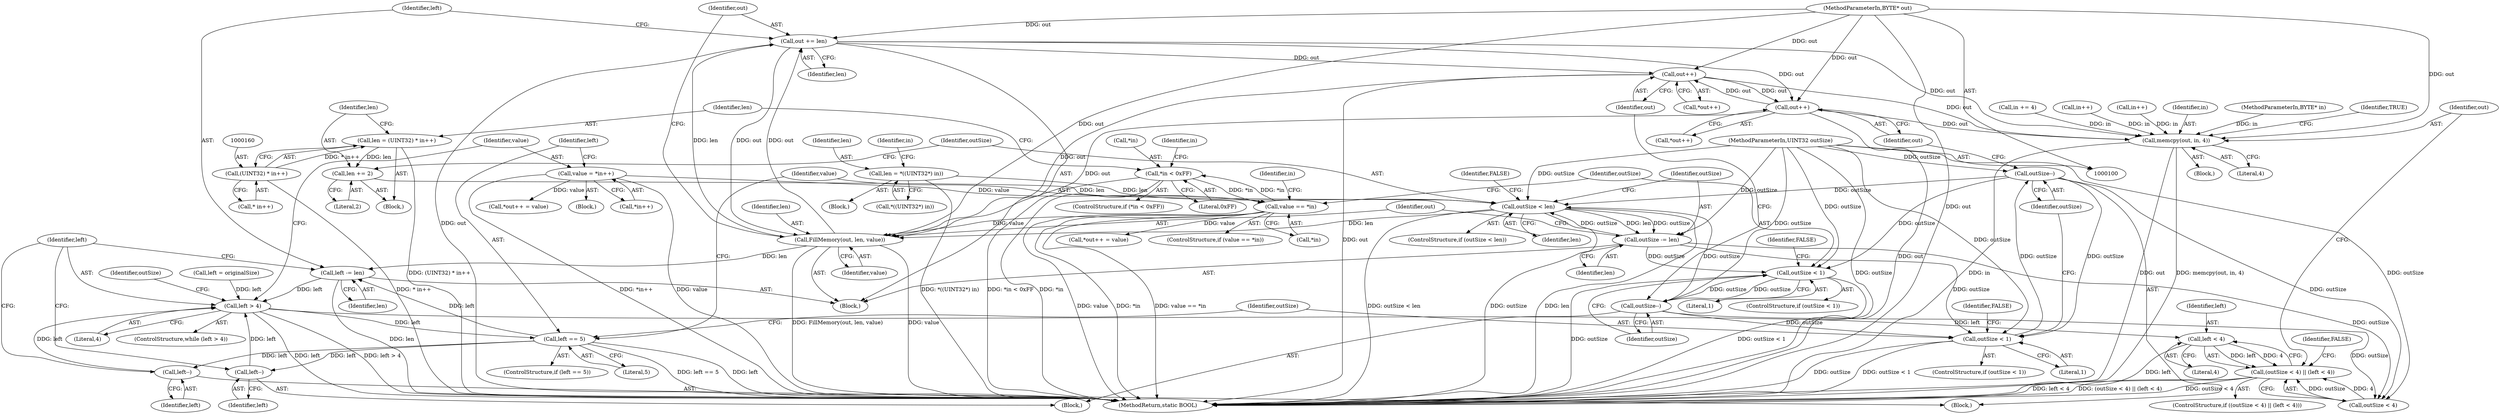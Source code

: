 digraph "0_FreeRDP_d1112c279bd1a327e8e4d0b5f371458bf2579659_1@pointer" {
"1000193" [label="(Call,out += len)"];
"1000189" [label="(Call,FillMemory(out, len, value))"];
"1000193" [label="(Call,out += len)"];
"1000102" [label="(MethodParameterIn,BYTE* out)"];
"1000211" [label="(Call,out++)"];
"1000137" [label="(Call,out++)"];
"1000181" [label="(Call,outSize < len)"];
"1000186" [label="(Call,outSize -= len)"];
"1000103" [label="(MethodParameterIn,UINT32 outSize)"];
"1000207" [label="(Call,outSize--)"];
"1000202" [label="(Call,outSize < 1)"];
"1000133" [label="(Call,outSize--)"];
"1000128" [label="(Call,outSize < 1)"];
"1000171" [label="(Call,len = *((UINT32*) in))"];
"1000164" [label="(Call,len += 2)"];
"1000157" [label="(Call,len = (UINT32) * in++)"];
"1000159" [label="(Call,(UINT32) * in++)"];
"1000144" [label="(Call,value == *in)"];
"1000117" [label="(Call,value = *in++)"];
"1000152" [label="(Call,*in < 0xFF)"];
"1000226" [label="(Call,memcpy(out, in, 4))"];
"1000196" [label="(Call,left -= len)"];
"1000113" [label="(Call,left > 4)"];
"1000123" [label="(Call,left == 5)"];
"1000140" [label="(Call,left--)"];
"1000214" [label="(Call,left--)"];
"1000221" [label="(Call,left < 4)"];
"1000217" [label="(Call,(outSize < 4) || (left < 4))"];
"1000227" [label="(Identifier,out)"];
"1000133" [label="(Call,outSize--)"];
"1000204" [label="(Literal,1)"];
"1000124" [label="(Identifier,left)"];
"1000177" [label="(Call,in += 4)"];
"1000226" [label="(Call,memcpy(out, in, 4))"];
"1000137" [label="(Call,out++)"];
"1000134" [label="(Identifier,outSize)"];
"1000118" [label="(Identifier,value)"];
"1000203" [label="(Identifier,outSize)"];
"1000166" [label="(Literal,2)"];
"1000187" [label="(Identifier,outSize)"];
"1000129" [label="(Identifier,outSize)"];
"1000183" [label="(Identifier,len)"];
"1000127" [label="(ControlStructure,if (outSize < 1))"];
"1000201" [label="(ControlStructure,if (outSize < 1))"];
"1000135" [label="(Call,*out++ = value)"];
"1000180" [label="(ControlStructure,if (outSize < len))"];
"1000109" [label="(Call,left = originalSize)"];
"1000132" [label="(Identifier,FALSE)"];
"1000225" [label="(Identifier,FALSE)"];
"1000188" [label="(Identifier,len)"];
"1000172" [label="(Identifier,len)"];
"1000181" [label="(Call,outSize < len)"];
"1000222" [label="(Identifier,left)"];
"1000185" [label="(Identifier,FALSE)"];
"1000165" [label="(Identifier,len)"];
"1000209" [label="(Call,*out++ = value)"];
"1000173" [label="(Call,*((UINT32*) in))"];
"1000116" [label="(Block,)"];
"1000194" [label="(Identifier,out)"];
"1000168" [label="(Block,)"];
"1000123" [label="(Call,left == 5)"];
"1000152" [label="(Call,*in < 0xFF)"];
"1000115" [label="(Literal,4)"];
"1000212" [label="(Identifier,out)"];
"1000119" [label="(Call,*in++)"];
"1000159" [label="(Call,(UINT32) * in++)"];
"1000191" [label="(Identifier,len)"];
"1000120" [label="(Call,in++)"];
"1000198" [label="(Identifier,len)"];
"1000105" [label="(Block,)"];
"1000162" [label="(Call,in++)"];
"1000140" [label="(Call,left--)"];
"1000217" [label="(Call,(outSize < 4) || (left < 4))"];
"1000138" [label="(Identifier,out)"];
"1000157" [label="(Call,len = (UINT32) * in++)"];
"1000144" [label="(Call,value == *in)"];
"1000229" [label="(Literal,4)"];
"1000117" [label="(Call,value = *in++)"];
"1000189" [label="(Call,FillMemory(out, len, value))"];
"1000148" [label="(Block,)"];
"1000228" [label="(Identifier,in)"];
"1000102" [label="(MethodParameterIn,BYTE* out)"];
"1000153" [label="(Call,*in)"];
"1000232" [label="(MethodReturn,static BOOL)"];
"1000216" [label="(ControlStructure,if ((outSize < 4) || (left < 4)))"];
"1000151" [label="(ControlStructure,if (*in < 0xFF))"];
"1000143" [label="(ControlStructure,if (value == *in))"];
"1000190" [label="(Identifier,out)"];
"1000161" [label="(Call,* in++)"];
"1000114" [label="(Identifier,left)"];
"1000141" [label="(Identifier,left)"];
"1000200" [label="(Block,)"];
"1000186" [label="(Call,outSize -= len)"];
"1000195" [label="(Identifier,len)"];
"1000155" [label="(Literal,0xFF)"];
"1000211" [label="(Call,out++)"];
"1000197" [label="(Identifier,left)"];
"1000126" [label="(Block,)"];
"1000170" [label="(Identifier,in)"];
"1000146" [label="(Call,*in)"];
"1000112" [label="(ControlStructure,while (left > 4))"];
"1000101" [label="(MethodParameterIn,BYTE* in)"];
"1000158" [label="(Identifier,len)"];
"1000196" [label="(Call,left -= len)"];
"1000223" [label="(Literal,4)"];
"1000122" [label="(ControlStructure,if (left == 5))"];
"1000193" [label="(Call,out += len)"];
"1000207" [label="(Call,outSize--)"];
"1000192" [label="(Identifier,value)"];
"1000156" [label="(Block,)"];
"1000128" [label="(Call,outSize < 1)"];
"1000150" [label="(Identifier,in)"];
"1000218" [label="(Call,outSize < 4)"];
"1000210" [label="(Call,*out++)"];
"1000125" [label="(Literal,5)"];
"1000182" [label="(Identifier,outSize)"];
"1000164" [label="(Call,len += 2)"];
"1000219" [label="(Identifier,outSize)"];
"1000145" [label="(Identifier,value)"];
"1000171" [label="(Call,len = *((UINT32*) in))"];
"1000214" [label="(Call,left--)"];
"1000178" [label="(Identifier,in)"];
"1000130" [label="(Literal,1)"];
"1000103" [label="(MethodParameterIn,UINT32 outSize)"];
"1000231" [label="(Identifier,TRUE)"];
"1000221" [label="(Call,left < 4)"];
"1000215" [label="(Identifier,left)"];
"1000206" [label="(Identifier,FALSE)"];
"1000113" [label="(Call,left > 4)"];
"1000208" [label="(Identifier,outSize)"];
"1000202" [label="(Call,outSize < 1)"];
"1000136" [label="(Call,*out++)"];
"1000193" -> "1000148"  [label="AST: "];
"1000193" -> "1000195"  [label="CFG: "];
"1000194" -> "1000193"  [label="AST: "];
"1000195" -> "1000193"  [label="AST: "];
"1000197" -> "1000193"  [label="CFG: "];
"1000193" -> "1000232"  [label="DDG: out"];
"1000193" -> "1000137"  [label="DDG: out"];
"1000193" -> "1000189"  [label="DDG: out"];
"1000189" -> "1000193"  [label="DDG: len"];
"1000189" -> "1000193"  [label="DDG: out"];
"1000102" -> "1000193"  [label="DDG: out"];
"1000193" -> "1000211"  [label="DDG: out"];
"1000193" -> "1000226"  [label="DDG: out"];
"1000189" -> "1000148"  [label="AST: "];
"1000189" -> "1000192"  [label="CFG: "];
"1000190" -> "1000189"  [label="AST: "];
"1000191" -> "1000189"  [label="AST: "];
"1000192" -> "1000189"  [label="AST: "];
"1000194" -> "1000189"  [label="CFG: "];
"1000189" -> "1000232"  [label="DDG: FillMemory(out, len, value)"];
"1000189" -> "1000232"  [label="DDG: value"];
"1000211" -> "1000189"  [label="DDG: out"];
"1000137" -> "1000189"  [label="DDG: out"];
"1000102" -> "1000189"  [label="DDG: out"];
"1000181" -> "1000189"  [label="DDG: len"];
"1000144" -> "1000189"  [label="DDG: value"];
"1000189" -> "1000196"  [label="DDG: len"];
"1000102" -> "1000100"  [label="AST: "];
"1000102" -> "1000232"  [label="DDG: out"];
"1000102" -> "1000137"  [label="DDG: out"];
"1000102" -> "1000211"  [label="DDG: out"];
"1000102" -> "1000226"  [label="DDG: out"];
"1000211" -> "1000210"  [label="AST: "];
"1000211" -> "1000212"  [label="CFG: "];
"1000212" -> "1000211"  [label="AST: "];
"1000210" -> "1000211"  [label="CFG: "];
"1000211" -> "1000232"  [label="DDG: out"];
"1000211" -> "1000137"  [label="DDG: out"];
"1000137" -> "1000211"  [label="DDG: out"];
"1000211" -> "1000226"  [label="DDG: out"];
"1000137" -> "1000136"  [label="AST: "];
"1000137" -> "1000138"  [label="CFG: "];
"1000138" -> "1000137"  [label="AST: "];
"1000136" -> "1000137"  [label="CFG: "];
"1000137" -> "1000232"  [label="DDG: out"];
"1000137" -> "1000226"  [label="DDG: out"];
"1000181" -> "1000180"  [label="AST: "];
"1000181" -> "1000183"  [label="CFG: "];
"1000182" -> "1000181"  [label="AST: "];
"1000183" -> "1000181"  [label="AST: "];
"1000185" -> "1000181"  [label="CFG: "];
"1000187" -> "1000181"  [label="CFG: "];
"1000181" -> "1000232"  [label="DDG: outSize < len"];
"1000181" -> "1000232"  [label="DDG: outSize"];
"1000181" -> "1000232"  [label="DDG: len"];
"1000186" -> "1000181"  [label="DDG: outSize"];
"1000207" -> "1000181"  [label="DDG: outSize"];
"1000133" -> "1000181"  [label="DDG: outSize"];
"1000103" -> "1000181"  [label="DDG: outSize"];
"1000171" -> "1000181"  [label="DDG: len"];
"1000164" -> "1000181"  [label="DDG: len"];
"1000181" -> "1000186"  [label="DDG: len"];
"1000181" -> "1000186"  [label="DDG: outSize"];
"1000186" -> "1000148"  [label="AST: "];
"1000186" -> "1000188"  [label="CFG: "];
"1000187" -> "1000186"  [label="AST: "];
"1000188" -> "1000186"  [label="AST: "];
"1000190" -> "1000186"  [label="CFG: "];
"1000186" -> "1000128"  [label="DDG: outSize"];
"1000103" -> "1000186"  [label="DDG: outSize"];
"1000186" -> "1000202"  [label="DDG: outSize"];
"1000186" -> "1000218"  [label="DDG: outSize"];
"1000103" -> "1000100"  [label="AST: "];
"1000103" -> "1000232"  [label="DDG: outSize"];
"1000103" -> "1000128"  [label="DDG: outSize"];
"1000103" -> "1000133"  [label="DDG: outSize"];
"1000103" -> "1000202"  [label="DDG: outSize"];
"1000103" -> "1000207"  [label="DDG: outSize"];
"1000103" -> "1000218"  [label="DDG: outSize"];
"1000207" -> "1000200"  [label="AST: "];
"1000207" -> "1000208"  [label="CFG: "];
"1000208" -> "1000207"  [label="AST: "];
"1000212" -> "1000207"  [label="CFG: "];
"1000207" -> "1000128"  [label="DDG: outSize"];
"1000207" -> "1000202"  [label="DDG: outSize"];
"1000202" -> "1000207"  [label="DDG: outSize"];
"1000207" -> "1000218"  [label="DDG: outSize"];
"1000202" -> "1000201"  [label="AST: "];
"1000202" -> "1000204"  [label="CFG: "];
"1000203" -> "1000202"  [label="AST: "];
"1000204" -> "1000202"  [label="AST: "];
"1000206" -> "1000202"  [label="CFG: "];
"1000208" -> "1000202"  [label="CFG: "];
"1000202" -> "1000232"  [label="DDG: outSize"];
"1000202" -> "1000232"  [label="DDG: outSize < 1"];
"1000133" -> "1000202"  [label="DDG: outSize"];
"1000133" -> "1000126"  [label="AST: "];
"1000133" -> "1000134"  [label="CFG: "];
"1000134" -> "1000133"  [label="AST: "];
"1000138" -> "1000133"  [label="CFG: "];
"1000133" -> "1000128"  [label="DDG: outSize"];
"1000128" -> "1000133"  [label="DDG: outSize"];
"1000133" -> "1000218"  [label="DDG: outSize"];
"1000128" -> "1000127"  [label="AST: "];
"1000128" -> "1000130"  [label="CFG: "];
"1000129" -> "1000128"  [label="AST: "];
"1000130" -> "1000128"  [label="AST: "];
"1000132" -> "1000128"  [label="CFG: "];
"1000134" -> "1000128"  [label="CFG: "];
"1000128" -> "1000232"  [label="DDG: outSize"];
"1000128" -> "1000232"  [label="DDG: outSize < 1"];
"1000171" -> "1000168"  [label="AST: "];
"1000171" -> "1000173"  [label="CFG: "];
"1000172" -> "1000171"  [label="AST: "];
"1000173" -> "1000171"  [label="AST: "];
"1000178" -> "1000171"  [label="CFG: "];
"1000171" -> "1000232"  [label="DDG: *((UINT32*) in)"];
"1000164" -> "1000156"  [label="AST: "];
"1000164" -> "1000166"  [label="CFG: "];
"1000165" -> "1000164"  [label="AST: "];
"1000166" -> "1000164"  [label="AST: "];
"1000182" -> "1000164"  [label="CFG: "];
"1000157" -> "1000164"  [label="DDG: len"];
"1000157" -> "1000156"  [label="AST: "];
"1000157" -> "1000159"  [label="CFG: "];
"1000158" -> "1000157"  [label="AST: "];
"1000159" -> "1000157"  [label="AST: "];
"1000165" -> "1000157"  [label="CFG: "];
"1000157" -> "1000232"  [label="DDG: (UINT32) * in++"];
"1000159" -> "1000157"  [label="DDG: * in++"];
"1000159" -> "1000161"  [label="CFG: "];
"1000160" -> "1000159"  [label="AST: "];
"1000161" -> "1000159"  [label="AST: "];
"1000159" -> "1000232"  [label="DDG: * in++"];
"1000144" -> "1000143"  [label="AST: "];
"1000144" -> "1000146"  [label="CFG: "];
"1000145" -> "1000144"  [label="AST: "];
"1000146" -> "1000144"  [label="AST: "];
"1000150" -> "1000144"  [label="CFG: "];
"1000203" -> "1000144"  [label="CFG: "];
"1000144" -> "1000232"  [label="DDG: value == *in"];
"1000144" -> "1000232"  [label="DDG: value"];
"1000144" -> "1000232"  [label="DDG: *in"];
"1000117" -> "1000144"  [label="DDG: value"];
"1000152" -> "1000144"  [label="DDG: *in"];
"1000144" -> "1000152"  [label="DDG: *in"];
"1000144" -> "1000209"  [label="DDG: value"];
"1000117" -> "1000116"  [label="AST: "];
"1000117" -> "1000119"  [label="CFG: "];
"1000118" -> "1000117"  [label="AST: "];
"1000119" -> "1000117"  [label="AST: "];
"1000124" -> "1000117"  [label="CFG: "];
"1000117" -> "1000232"  [label="DDG: value"];
"1000117" -> "1000232"  [label="DDG: *in++"];
"1000117" -> "1000135"  [label="DDG: value"];
"1000152" -> "1000151"  [label="AST: "];
"1000152" -> "1000155"  [label="CFG: "];
"1000153" -> "1000152"  [label="AST: "];
"1000155" -> "1000152"  [label="AST: "];
"1000158" -> "1000152"  [label="CFG: "];
"1000170" -> "1000152"  [label="CFG: "];
"1000152" -> "1000232"  [label="DDG: *in < 0xFF"];
"1000152" -> "1000232"  [label="DDG: *in"];
"1000226" -> "1000105"  [label="AST: "];
"1000226" -> "1000229"  [label="CFG: "];
"1000227" -> "1000226"  [label="AST: "];
"1000228" -> "1000226"  [label="AST: "];
"1000229" -> "1000226"  [label="AST: "];
"1000231" -> "1000226"  [label="CFG: "];
"1000226" -> "1000232"  [label="DDG: out"];
"1000226" -> "1000232"  [label="DDG: memcpy(out, in, 4)"];
"1000226" -> "1000232"  [label="DDG: in"];
"1000177" -> "1000226"  [label="DDG: in"];
"1000120" -> "1000226"  [label="DDG: in"];
"1000162" -> "1000226"  [label="DDG: in"];
"1000101" -> "1000226"  [label="DDG: in"];
"1000196" -> "1000148"  [label="AST: "];
"1000196" -> "1000198"  [label="CFG: "];
"1000197" -> "1000196"  [label="AST: "];
"1000198" -> "1000196"  [label="AST: "];
"1000114" -> "1000196"  [label="CFG: "];
"1000196" -> "1000232"  [label="DDG: len"];
"1000196" -> "1000113"  [label="DDG: left"];
"1000123" -> "1000196"  [label="DDG: left"];
"1000113" -> "1000112"  [label="AST: "];
"1000113" -> "1000115"  [label="CFG: "];
"1000114" -> "1000113"  [label="AST: "];
"1000115" -> "1000113"  [label="AST: "];
"1000118" -> "1000113"  [label="CFG: "];
"1000219" -> "1000113"  [label="CFG: "];
"1000113" -> "1000232"  [label="DDG: left"];
"1000113" -> "1000232"  [label="DDG: left > 4"];
"1000140" -> "1000113"  [label="DDG: left"];
"1000109" -> "1000113"  [label="DDG: left"];
"1000214" -> "1000113"  [label="DDG: left"];
"1000113" -> "1000123"  [label="DDG: left"];
"1000113" -> "1000221"  [label="DDG: left"];
"1000123" -> "1000122"  [label="AST: "];
"1000123" -> "1000125"  [label="CFG: "];
"1000124" -> "1000123"  [label="AST: "];
"1000125" -> "1000123"  [label="AST: "];
"1000129" -> "1000123"  [label="CFG: "];
"1000145" -> "1000123"  [label="CFG: "];
"1000123" -> "1000232"  [label="DDG: left == 5"];
"1000123" -> "1000232"  [label="DDG: left"];
"1000123" -> "1000140"  [label="DDG: left"];
"1000123" -> "1000214"  [label="DDG: left"];
"1000140" -> "1000126"  [label="AST: "];
"1000140" -> "1000141"  [label="CFG: "];
"1000141" -> "1000140"  [label="AST: "];
"1000114" -> "1000140"  [label="CFG: "];
"1000214" -> "1000200"  [label="AST: "];
"1000214" -> "1000215"  [label="CFG: "];
"1000215" -> "1000214"  [label="AST: "];
"1000114" -> "1000214"  [label="CFG: "];
"1000221" -> "1000217"  [label="AST: "];
"1000221" -> "1000223"  [label="CFG: "];
"1000222" -> "1000221"  [label="AST: "];
"1000223" -> "1000221"  [label="AST: "];
"1000217" -> "1000221"  [label="CFG: "];
"1000221" -> "1000232"  [label="DDG: left"];
"1000221" -> "1000217"  [label="DDG: left"];
"1000221" -> "1000217"  [label="DDG: 4"];
"1000217" -> "1000216"  [label="AST: "];
"1000217" -> "1000218"  [label="CFG: "];
"1000218" -> "1000217"  [label="AST: "];
"1000225" -> "1000217"  [label="CFG: "];
"1000227" -> "1000217"  [label="CFG: "];
"1000217" -> "1000232"  [label="DDG: left < 4"];
"1000217" -> "1000232"  [label="DDG: (outSize < 4) || (left < 4)"];
"1000217" -> "1000232"  [label="DDG: outSize < 4"];
"1000218" -> "1000217"  [label="DDG: outSize"];
"1000218" -> "1000217"  [label="DDG: 4"];
}
